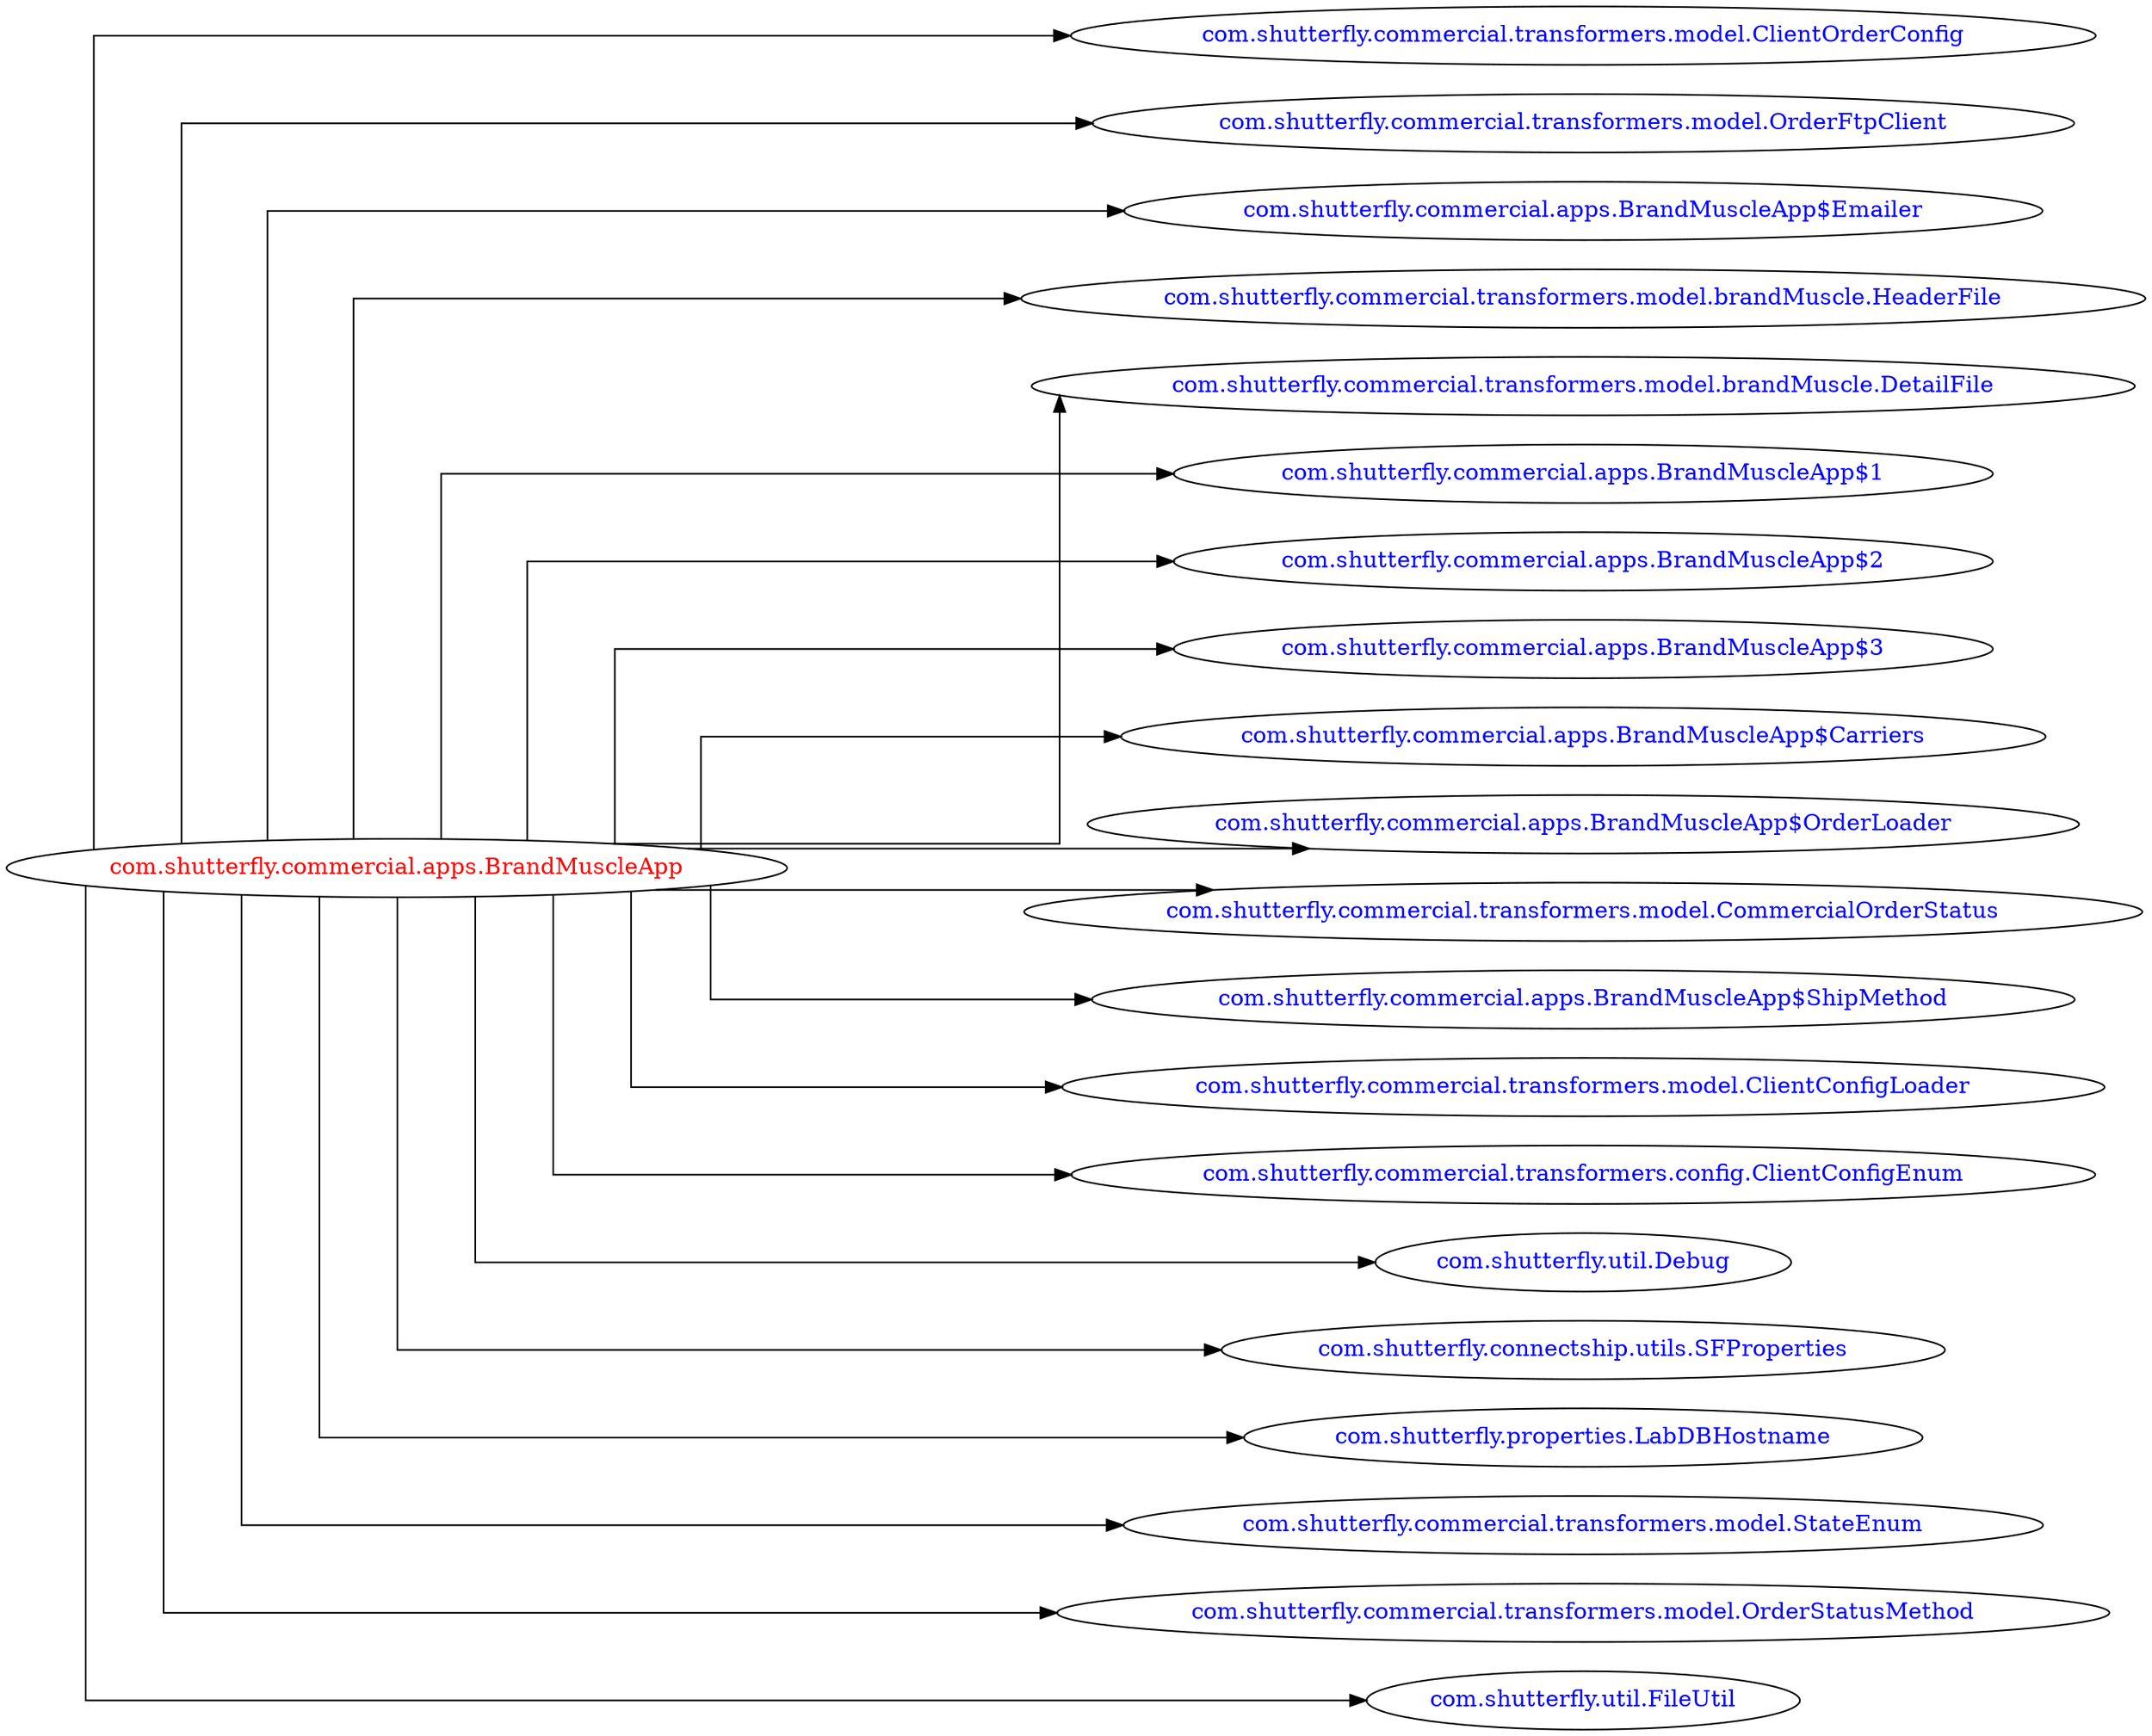 digraph dependencyGraph {
 concentrate=true;
 ranksep="2.0";
 rankdir="LR"; 
 splines="ortho";
"com.shutterfly.commercial.apps.BrandMuscleApp" [fontcolor="red"];
"com.shutterfly.commercial.transformers.model.ClientOrderConfig" [ fontcolor="blue" ];
"com.shutterfly.commercial.apps.BrandMuscleApp"->"com.shutterfly.commercial.transformers.model.ClientOrderConfig";
"com.shutterfly.commercial.transformers.model.OrderFtpClient" [ fontcolor="blue" ];
"com.shutterfly.commercial.apps.BrandMuscleApp"->"com.shutterfly.commercial.transformers.model.OrderFtpClient";
"com.shutterfly.commercial.apps.BrandMuscleApp$Emailer" [ fontcolor="blue" ];
"com.shutterfly.commercial.apps.BrandMuscleApp"->"com.shutterfly.commercial.apps.BrandMuscleApp$Emailer";
"com.shutterfly.commercial.transformers.model.brandMuscle.HeaderFile" [ fontcolor="blue" ];
"com.shutterfly.commercial.apps.BrandMuscleApp"->"com.shutterfly.commercial.transformers.model.brandMuscle.HeaderFile";
"com.shutterfly.commercial.transformers.model.brandMuscle.DetailFile" [ fontcolor="blue" ];
"com.shutterfly.commercial.apps.BrandMuscleApp"->"com.shutterfly.commercial.transformers.model.brandMuscle.DetailFile";
"com.shutterfly.commercial.apps.BrandMuscleApp$1" [ fontcolor="blue" ];
"com.shutterfly.commercial.apps.BrandMuscleApp"->"com.shutterfly.commercial.apps.BrandMuscleApp$1";
"com.shutterfly.commercial.apps.BrandMuscleApp$2" [ fontcolor="blue" ];
"com.shutterfly.commercial.apps.BrandMuscleApp"->"com.shutterfly.commercial.apps.BrandMuscleApp$2";
"com.shutterfly.commercial.apps.BrandMuscleApp$3" [ fontcolor="blue" ];
"com.shutterfly.commercial.apps.BrandMuscleApp"->"com.shutterfly.commercial.apps.BrandMuscleApp$3";
"com.shutterfly.commercial.apps.BrandMuscleApp$Carriers" [ fontcolor="blue" ];
"com.shutterfly.commercial.apps.BrandMuscleApp"->"com.shutterfly.commercial.apps.BrandMuscleApp$Carriers";
"com.shutterfly.commercial.apps.BrandMuscleApp$OrderLoader" [ fontcolor="blue" ];
"com.shutterfly.commercial.apps.BrandMuscleApp"->"com.shutterfly.commercial.apps.BrandMuscleApp$OrderLoader";
"com.shutterfly.commercial.transformers.model.CommercialOrderStatus" [ fontcolor="blue" ];
"com.shutterfly.commercial.apps.BrandMuscleApp"->"com.shutterfly.commercial.transformers.model.CommercialOrderStatus";
"com.shutterfly.commercial.apps.BrandMuscleApp$ShipMethod" [ fontcolor="blue" ];
"com.shutterfly.commercial.apps.BrandMuscleApp"->"com.shutterfly.commercial.apps.BrandMuscleApp$ShipMethod";
"com.shutterfly.commercial.transformers.model.ClientConfigLoader" [ fontcolor="blue" ];
"com.shutterfly.commercial.apps.BrandMuscleApp"->"com.shutterfly.commercial.transformers.model.ClientConfigLoader";
"com.shutterfly.commercial.transformers.config.ClientConfigEnum" [ fontcolor="blue" ];
"com.shutterfly.commercial.apps.BrandMuscleApp"->"com.shutterfly.commercial.transformers.config.ClientConfigEnum";
"com.shutterfly.util.Debug" [ fontcolor="blue" ];
"com.shutterfly.commercial.apps.BrandMuscleApp"->"com.shutterfly.util.Debug";
"com.shutterfly.connectship.utils.SFProperties" [ fontcolor="blue" ];
"com.shutterfly.commercial.apps.BrandMuscleApp"->"com.shutterfly.connectship.utils.SFProperties";
"com.shutterfly.properties.LabDBHostname" [ fontcolor="blue" ];
"com.shutterfly.commercial.apps.BrandMuscleApp"->"com.shutterfly.properties.LabDBHostname";
"com.shutterfly.commercial.transformers.model.StateEnum" [ fontcolor="blue" ];
"com.shutterfly.commercial.apps.BrandMuscleApp"->"com.shutterfly.commercial.transformers.model.StateEnum";
"com.shutterfly.commercial.transformers.model.OrderStatusMethod" [ fontcolor="blue" ];
"com.shutterfly.commercial.apps.BrandMuscleApp"->"com.shutterfly.commercial.transformers.model.OrderStatusMethod";
"com.shutterfly.util.FileUtil" [ fontcolor="blue" ];
"com.shutterfly.commercial.apps.BrandMuscleApp"->"com.shutterfly.util.FileUtil";
}